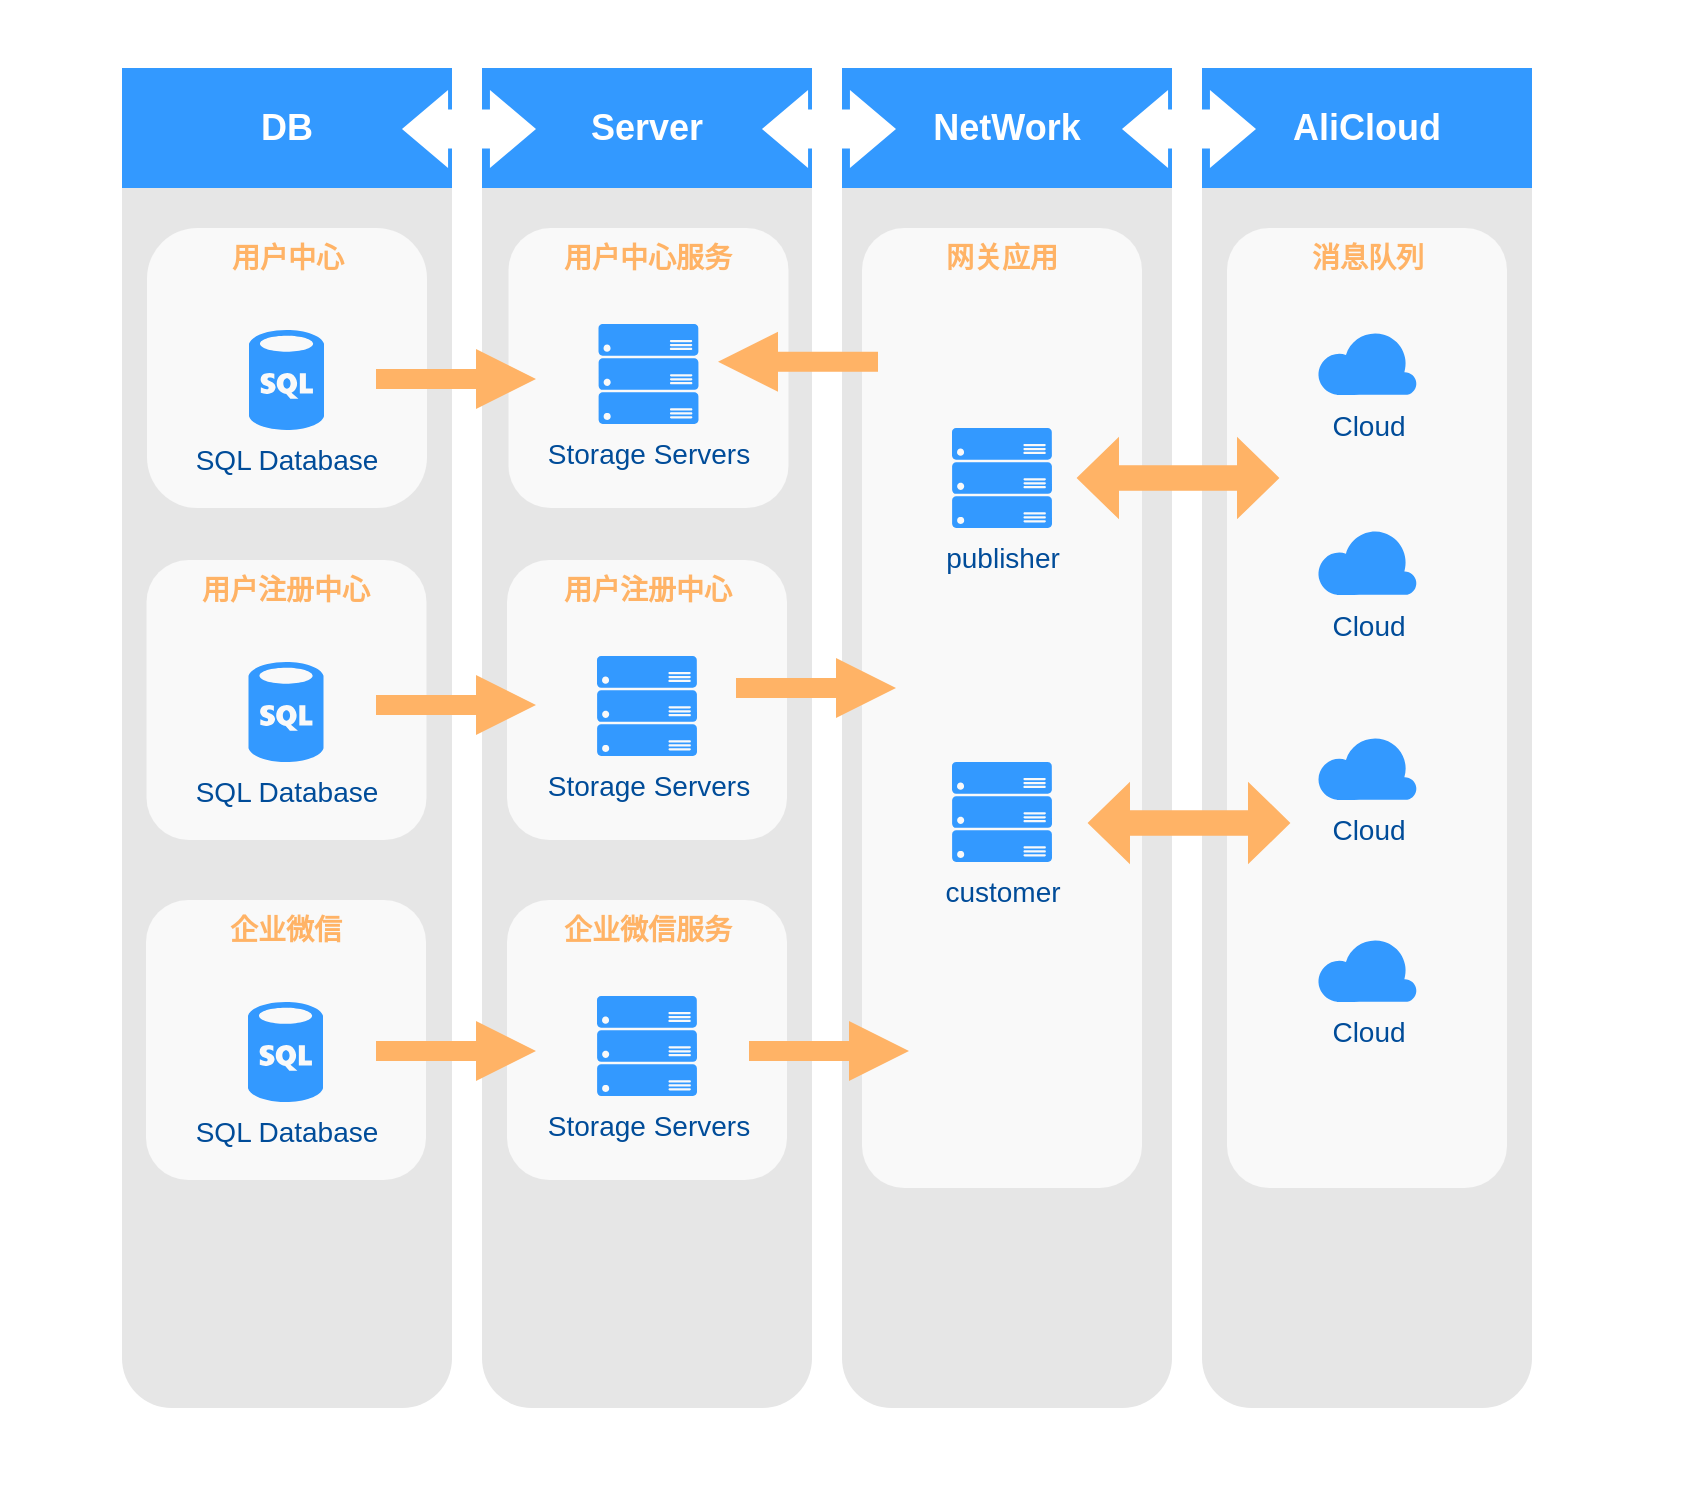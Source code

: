 <mxfile version="13.8.1" type="github">
  <diagram id="tw4UoYzaHc-DfHEbpQR7" name="Page-1">
    <mxGraphModel dx="1422" dy="777" grid="1" gridSize="10" guides="1" tooltips="1" connect="1" arrows="1" fold="1" page="1" pageScale="1" pageWidth="827" pageHeight="1169" math="0" shadow="0">
      <root>
        <mxCell id="0" />
        <mxCell id="1" parent="0" />
        <mxCell id="27gqgZurmdsXIgYxWqX_-1" value="" style="rounded=1;whiteSpace=wrap;html=1;dashed=1;strokeColor=none;strokeWidth=2;fillColor=#E6E6E6;fontFamily=Verdana;fontSize=12;fontColor=#00BEF2" vertex="1" parent="1">
          <mxGeometry x="111" y="54" width="165" height="670" as="geometry" />
        </mxCell>
        <mxCell id="27gqgZurmdsXIgYxWqX_-2" value="" style="rounded=1;whiteSpace=wrap;html=1;dashed=1;strokeColor=none;strokeWidth=2;fillColor=#E6E6E6;fontFamily=Verdana;fontSize=12;fontColor=#00BEF2" vertex="1" parent="1">
          <mxGeometry x="291" y="54" width="165" height="670" as="geometry" />
        </mxCell>
        <mxCell id="27gqgZurmdsXIgYxWqX_-3" value="" style="rounded=1;whiteSpace=wrap;html=1;dashed=1;strokeColor=none;strokeWidth=2;fillColor=#E6E6E6;fontFamily=Verdana;fontSize=12;fontColor=#00BEF2" vertex="1" parent="1">
          <mxGeometry x="471" y="54" width="165" height="670" as="geometry" />
        </mxCell>
        <mxCell id="27gqgZurmdsXIgYxWqX_-4" value="" style="rounded=1;whiteSpace=wrap;html=1;dashed=1;strokeColor=none;strokeWidth=2;fillColor=#E6E6E6;fontFamily=Verdana;fontSize=12;fontColor=#00BEF2" vertex="1" parent="1">
          <mxGeometry x="651" y="54" width="165" height="670" as="geometry" />
        </mxCell>
        <mxCell id="27gqgZurmdsXIgYxWqX_-5" value="DB" style="whiteSpace=wrap;html=1;dashed=1;strokeColor=none;strokeWidth=2;fillColor=#3399FF;fontFamily=Helvetica;fontSize=18;fontColor=#FFFFFF;fontStyle=1" vertex="1" parent="1">
          <mxGeometry x="111" y="54" width="165" height="60" as="geometry" />
        </mxCell>
        <mxCell id="27gqgZurmdsXIgYxWqX_-6" value="Server" style="whiteSpace=wrap;html=1;dashed=1;strokeColor=none;strokeWidth=2;fillColor=#3399FF;fontFamily=Helvetica;fontSize=18;fontColor=#FFFFFF;fontStyle=1" vertex="1" parent="1">
          <mxGeometry x="291" y="54" width="165" height="60" as="geometry" />
        </mxCell>
        <mxCell id="27gqgZurmdsXIgYxWqX_-7" value="NetWork" style="whiteSpace=wrap;html=1;dashed=1;strokeColor=none;strokeWidth=2;fillColor=#3399FF;fontFamily=Helvetica;fontSize=18;fontColor=#FFFFFF;fontStyle=1" vertex="1" parent="1">
          <mxGeometry x="471" y="54" width="165" height="60" as="geometry" />
        </mxCell>
        <mxCell id="27gqgZurmdsXIgYxWqX_-8" value="AliCloud" style="whiteSpace=wrap;html=1;dashed=1;strokeColor=none;strokeWidth=2;fillColor=#3399FF;fontFamily=Helvetica;fontSize=18;fontColor=#FFFFFF;fontStyle=1" vertex="1" parent="1">
          <mxGeometry x="651" y="54" width="165" height="60" as="geometry" />
        </mxCell>
        <mxCell id="27gqgZurmdsXIgYxWqX_-9" value="" style="shape=mxgraph.arrows.two_way_arrow_horizontal;html=1;verticalLabelPosition=bottom;verticalAlign=top;strokeWidth=2;strokeColor=none;dashed=1;fillColor=#FFFFFF;fontFamily=Verdana;fontSize=12;fontColor=#00BEF2" vertex="1" parent="1">
          <mxGeometry x="251" y="65" width="67" height="39" as="geometry" />
        </mxCell>
        <mxCell id="27gqgZurmdsXIgYxWqX_-10" value="" style="shape=mxgraph.arrows.two_way_arrow_horizontal;html=1;verticalLabelPosition=bottom;verticalAlign=top;strokeWidth=2;strokeColor=none;dashed=1;fillColor=#FFFFFF;fontFamily=Verdana;fontSize=12;fontColor=#00BEF2" vertex="1" parent="1">
          <mxGeometry x="431" y="65" width="67" height="39" as="geometry" />
        </mxCell>
        <mxCell id="27gqgZurmdsXIgYxWqX_-11" value="" style="shape=mxgraph.arrows.two_way_arrow_horizontal;html=1;verticalLabelPosition=bottom;verticalAlign=top;strokeWidth=2;strokeColor=none;dashed=1;fillColor=#FFFFFF;fontFamily=Verdana;fontSize=12;fontColor=#00BEF2" vertex="1" parent="1">
          <mxGeometry x="611" y="65" width="67" height="39" as="geometry" />
        </mxCell>
        <mxCell id="27gqgZurmdsXIgYxWqX_-12" value="网关应用" style="rounded=1;whiteSpace=wrap;html=1;dashed=1;strokeColor=none;strokeWidth=2;fillColor=#FFFFFF;fontFamily=Helvetica;fontSize=14;fontColor=#FFB366;opacity=75;verticalAlign=top;fontStyle=1" vertex="1" parent="1">
          <mxGeometry x="481" y="134" width="140" height="480" as="geometry" />
        </mxCell>
        <mxCell id="27gqgZurmdsXIgYxWqX_-13" value="用户中心服务" style="rounded=1;whiteSpace=wrap;html=1;dashed=1;strokeColor=none;strokeWidth=2;fillColor=#FFFFFF;fontFamily=Helvetica;fontSize=14;fontColor=#FFB366;opacity=75;verticalAlign=top;fontStyle=1" vertex="1" parent="1">
          <mxGeometry x="304.25" y="134" width="140" height="140" as="geometry" />
        </mxCell>
        <mxCell id="27gqgZurmdsXIgYxWqX_-14" value="消息队列" style="rounded=1;whiteSpace=wrap;html=1;dashed=1;strokeColor=none;strokeWidth=2;fillColor=#FFFFFF;fontFamily=Helvetica;fontSize=14;fontColor=#FFB366;opacity=75;verticalAlign=top;fontStyle=1" vertex="1" parent="1">
          <mxGeometry x="663.5" y="134" width="140" height="480" as="geometry" />
        </mxCell>
        <mxCell id="27gqgZurmdsXIgYxWqX_-15" value="Cloud" style="verticalLabelPosition=bottom;html=1;verticalAlign=top;strokeColor=none;fillColor=#3399FF;shape=mxgraph.azure.cloud;dashed=1;fontSize=14;fontColor=#004C99" vertex="1" parent="1">
          <mxGeometry x="708.5" y="185" width="50" height="32.5" as="geometry" />
        </mxCell>
        <mxCell id="27gqgZurmdsXIgYxWqX_-16" value="" style="arrow;html=1;endArrow=block;endFill=1;strokeColor=none;strokeWidth=4;fontFamily=Helvetica;fontSize=36;fontColor=#FFB366;fillColor=#FFB366;opacity=100" edge="1" parent="1">
          <mxGeometry width="100" height="100" relative="1" as="geometry">
            <mxPoint x="489" y="200.83" as="sourcePoint" />
            <mxPoint x="409" y="200.83" as="targetPoint" />
          </mxGeometry>
        </mxCell>
        <mxCell id="27gqgZurmdsXIgYxWqX_-17" value="用户中心" style="rounded=1;whiteSpace=wrap;html=1;dashed=1;strokeColor=none;strokeWidth=2;fillColor=#FFFFFF;fontFamily=Helvetica;fontSize=14;fontColor=#FFB366;opacity=75;verticalAlign=top;fontStyle=1;arcSize=18;" vertex="1" parent="1">
          <mxGeometry x="123.5" y="134" width="140" height="140" as="geometry" />
        </mxCell>
        <mxCell id="27gqgZurmdsXIgYxWqX_-18" value="SQL Database" style="verticalLabelPosition=bottom;html=1;verticalAlign=top;strokeColor=none;fillColor=#3399FF;shape=mxgraph.azure.sql_database;dashed=1;fontFamily=Helvetica;fontSize=14;fontColor=#004C99" vertex="1" parent="1">
          <mxGeometry x="174.5" y="185" width="37.5" height="50" as="geometry" />
        </mxCell>
        <mxCell id="27gqgZurmdsXIgYxWqX_-19" value="用户注册中心" style="rounded=1;whiteSpace=wrap;html=1;dashed=1;strokeColor=none;strokeWidth=2;fillColor=#FFFFFF;fontFamily=Helvetica;fontSize=14;fontColor=#FFB366;opacity=75;verticalAlign=top;fontStyle=1" vertex="1" parent="1">
          <mxGeometry x="123.25" y="300" width="140" height="140" as="geometry" />
        </mxCell>
        <mxCell id="27gqgZurmdsXIgYxWqX_-20" value="SQL Database" style="verticalLabelPosition=bottom;html=1;verticalAlign=top;strokeColor=none;fillColor=#3399FF;shape=mxgraph.azure.sql_database;dashed=1;fontFamily=Helvetica;fontSize=14;fontColor=#004C99" vertex="1" parent="1">
          <mxGeometry x="174.25" y="351" width="37.5" height="50" as="geometry" />
        </mxCell>
        <mxCell id="27gqgZurmdsXIgYxWqX_-21" value="企业微信" style="rounded=1;whiteSpace=wrap;html=1;dashed=1;strokeColor=none;strokeWidth=2;fillColor=#FFFFFF;fontFamily=Helvetica;fontSize=14;fontColor=#FFB366;opacity=75;verticalAlign=top;fontStyle=1" vertex="1" parent="1">
          <mxGeometry x="123" y="470" width="140" height="140" as="geometry" />
        </mxCell>
        <mxCell id="27gqgZurmdsXIgYxWqX_-22" value="SQL Database" style="verticalLabelPosition=bottom;html=1;verticalAlign=top;strokeColor=none;fillColor=#3399FF;shape=mxgraph.azure.sql_database;dashed=1;fontFamily=Helvetica;fontSize=14;fontColor=#004C99" vertex="1" parent="1">
          <mxGeometry x="174" y="521" width="37.5" height="50" as="geometry" />
        </mxCell>
        <mxCell id="27gqgZurmdsXIgYxWqX_-23" value="Storage Servers" style="verticalLabelPosition=bottom;html=1;verticalAlign=top;strokeColor=none;fillColor=#3399FF;shape=mxgraph.azure.server_rack;dashed=1;fontFamily=Helvetica;fontSize=14;fontColor=#004C99" vertex="1" parent="1">
          <mxGeometry x="349.25" y="182" width="50" height="50" as="geometry" />
        </mxCell>
        <mxCell id="27gqgZurmdsXIgYxWqX_-24" value="用户注册中心" style="rounded=1;whiteSpace=wrap;html=1;dashed=1;strokeColor=none;strokeWidth=2;fillColor=#FFFFFF;fontFamily=Helvetica;fontSize=14;fontColor=#FFB366;opacity=75;verticalAlign=top;fontStyle=1" vertex="1" parent="1">
          <mxGeometry x="303.5" y="300" width="140" height="140" as="geometry" />
        </mxCell>
        <mxCell id="27gqgZurmdsXIgYxWqX_-25" value="Storage Servers" style="verticalLabelPosition=bottom;html=1;verticalAlign=top;strokeColor=none;fillColor=#3399FF;shape=mxgraph.azure.server_rack;dashed=1;fontFamily=Helvetica;fontSize=14;fontColor=#004C99" vertex="1" parent="1">
          <mxGeometry x="348.5" y="348" width="50" height="50" as="geometry" />
        </mxCell>
        <mxCell id="27gqgZurmdsXIgYxWqX_-26" value="企业微信服务" style="rounded=1;whiteSpace=wrap;html=1;dashed=1;strokeColor=none;strokeWidth=2;fillColor=#FFFFFF;fontFamily=Helvetica;fontSize=14;fontColor=#FFB366;opacity=75;verticalAlign=top;fontStyle=1" vertex="1" parent="1">
          <mxGeometry x="303.5" y="470" width="140" height="140" as="geometry" />
        </mxCell>
        <mxCell id="27gqgZurmdsXIgYxWqX_-27" value="Storage Servers" style="verticalLabelPosition=bottom;html=1;verticalAlign=top;strokeColor=none;fillColor=#3399FF;shape=mxgraph.azure.server_rack;dashed=1;fontFamily=Helvetica;fontSize=14;fontColor=#004C99" vertex="1" parent="1">
          <mxGeometry x="348.5" y="518" width="50" height="50" as="geometry" />
        </mxCell>
        <mxCell id="27gqgZurmdsXIgYxWqX_-28" value="" style="arrow;html=1;endArrow=block;endFill=1;strokeColor=none;strokeWidth=4;fontFamily=Helvetica;fontSize=36;fontColor=#FFB366;fillColor=#FFB366;" edge="1" parent="1">
          <mxGeometry width="100" height="100" relative="1" as="geometry">
            <mxPoint x="238" y="545.5" as="sourcePoint" />
            <mxPoint x="318" y="545.5" as="targetPoint" />
          </mxGeometry>
        </mxCell>
        <mxCell id="27gqgZurmdsXIgYxWqX_-29" value="" style="arrow;html=1;endArrow=block;endFill=1;strokeColor=none;strokeWidth=4;fontFamily=Helvetica;fontSize=36;fontColor=#FFB366;fillColor=#FFB366;" edge="1" parent="1">
          <mxGeometry width="100" height="100" relative="1" as="geometry">
            <mxPoint x="238" y="372.5" as="sourcePoint" />
            <mxPoint x="318" y="372.5" as="targetPoint" />
          </mxGeometry>
        </mxCell>
        <mxCell id="27gqgZurmdsXIgYxWqX_-30" value="" style="arrow;html=1;endArrow=block;endFill=1;strokeColor=none;strokeWidth=4;fontFamily=Helvetica;fontSize=36;fontColor=#FFB366;fillColor=#FFB366;" edge="1" parent="1">
          <mxGeometry width="100" height="100" relative="1" as="geometry">
            <mxPoint x="238" y="209.5" as="sourcePoint" />
            <mxPoint x="318" y="209.5" as="targetPoint" />
          </mxGeometry>
        </mxCell>
        <mxCell id="27gqgZurmdsXIgYxWqX_-31" value="" style="arrow;html=1;endArrow=block;endFill=1;strokeColor=none;strokeWidth=4;fontFamily=Helvetica;fontSize=36;fontColor=#FFB366;fillColor=#FFB366;" edge="1" parent="1">
          <mxGeometry width="100" height="100" relative="1" as="geometry">
            <mxPoint x="418" y="364" as="sourcePoint" />
            <mxPoint x="498" y="364" as="targetPoint" />
          </mxGeometry>
        </mxCell>
        <mxCell id="27gqgZurmdsXIgYxWqX_-32" value="" style="arrow;html=1;endArrow=block;endFill=1;strokeColor=none;strokeWidth=4;fontFamily=Helvetica;fontSize=36;fontColor=#FFB366;fillColor=#FFB366;" edge="1" parent="1">
          <mxGeometry width="100" height="100" relative="1" as="geometry">
            <mxPoint x="424.5" y="545.5" as="sourcePoint" />
            <mxPoint x="504.5" y="545.5" as="targetPoint" />
          </mxGeometry>
        </mxCell>
        <mxCell id="27gqgZurmdsXIgYxWqX_-33" value="publisher" style="verticalLabelPosition=bottom;html=1;verticalAlign=top;strokeColor=none;fillColor=#3399FF;shape=mxgraph.azure.server_rack;dashed=1;fontFamily=Helvetica;fontSize=14;fontColor=#004C99" vertex="1" parent="1">
          <mxGeometry x="526" y="234" width="50" height="50" as="geometry" />
        </mxCell>
        <mxCell id="27gqgZurmdsXIgYxWqX_-34" value="customer" style="verticalLabelPosition=bottom;html=1;verticalAlign=top;strokeColor=none;fillColor=#3399FF;shape=mxgraph.azure.server_rack;dashed=1;fontFamily=Helvetica;fontSize=14;fontColor=#004C99" vertex="1" parent="1">
          <mxGeometry x="526" y="401" width="50" height="50" as="geometry" />
        </mxCell>
        <mxCell id="27gqgZurmdsXIgYxWqX_-35" value="Cloud" style="verticalLabelPosition=bottom;html=1;verticalAlign=top;strokeColor=none;fillColor=#3399FF;shape=mxgraph.azure.cloud;dashed=1;fontSize=14;fontColor=#004C99" vertex="1" parent="1">
          <mxGeometry x="708.5" y="284" width="50" height="33.5" as="geometry" />
        </mxCell>
        <mxCell id="27gqgZurmdsXIgYxWqX_-36" value="Cloud" style="verticalLabelPosition=bottom;html=1;verticalAlign=top;strokeColor=none;fillColor=#3399FF;shape=mxgraph.azure.cloud;dashed=1;fontSize=14;fontColor=#004C99" vertex="1" parent="1">
          <mxGeometry x="708.5" y="387.5" width="50" height="32.5" as="geometry" />
        </mxCell>
        <mxCell id="27gqgZurmdsXIgYxWqX_-37" value="Cloud" style="verticalLabelPosition=bottom;html=1;verticalAlign=top;strokeColor=none;fillColor=#3399FF;shape=mxgraph.azure.cloud;dashed=1;fontSize=14;fontColor=#004C99" vertex="1" parent="1">
          <mxGeometry x="708.5" y="488.5" width="50" height="32.5" as="geometry" />
        </mxCell>
        <mxCell id="27gqgZurmdsXIgYxWqX_-38" value="" style="shape=doubleArrow;whiteSpace=wrap;html=1;strokeColor=#FFB366;fillColor=#FFB366;" vertex="1" parent="1">
          <mxGeometry x="589" y="239.5" width="100" height="39" as="geometry" />
        </mxCell>
        <mxCell id="27gqgZurmdsXIgYxWqX_-39" value="" style="shape=doubleArrow;whiteSpace=wrap;html=1;strokeColor=#FFB366;fillColor=#FFB366;" vertex="1" parent="1">
          <mxGeometry x="594.5" y="412" width="100" height="39" as="geometry" />
        </mxCell>
        <mxCell id="27gqgZurmdsXIgYxWqX_-40" value="&amp;nbsp;&amp;nbsp;" style="text;html=1;strokeColor=none;fillColor=none;align=center;verticalAlign=middle;whiteSpace=wrap;rounded=0;" vertex="1" parent="1">
          <mxGeometry x="50" y="20" width="850" height="20" as="geometry" />
        </mxCell>
        <mxCell id="27gqgZurmdsXIgYxWqX_-41" value="&amp;nbsp;&amp;nbsp;" style="text;html=1;strokeColor=none;fillColor=none;align=center;verticalAlign=middle;whiteSpace=wrap;rounded=0;" vertex="1" parent="1">
          <mxGeometry x="50" y="750" width="850" height="20" as="geometry" />
        </mxCell>
      </root>
    </mxGraphModel>
  </diagram>
</mxfile>
